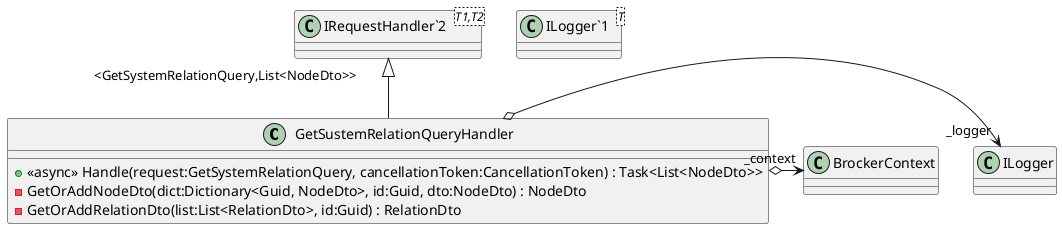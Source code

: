 @startuml
class GetSustemRelationQueryHandler {
    + <<async>> Handle(request:GetSystemRelationQuery, cancellationToken:CancellationToken) : Task<List<NodeDto>>
    - GetOrAddNodeDto(dict:Dictionary<Guid, NodeDto>, id:Guid, dto:NodeDto) : NodeDto
    - GetOrAddRelationDto(list:List<RelationDto>, id:Guid) : RelationDto
}
class "ILogger`1"<T> {
}
class "IRequestHandler`2"<T1,T2> {
}
"IRequestHandler`2" "<GetSystemRelationQuery,List<NodeDto>>" <|-- GetSustemRelationQueryHandler
GetSustemRelationQueryHandler o-> "_logger" ILogger
GetSustemRelationQueryHandler o-> "_context" BrockerContext
@enduml
